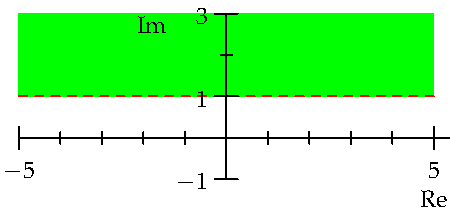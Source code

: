 import graph;

usepackage("palatino");
usepackage("mathpazo");

size(3inches,3inches);
scale(true);

fill((-5,1)--(-5,3)--(5,3)--(5,1)--cycle, green);

real f(real x) {return 1;}
draw(graph(f,-5,5,operator ..), red+dashed);

xaxis("Re",Ticks(NoZero), above=true);
yaxis("Im", ymin=-1, ymax=3, Ticks, above=true);


